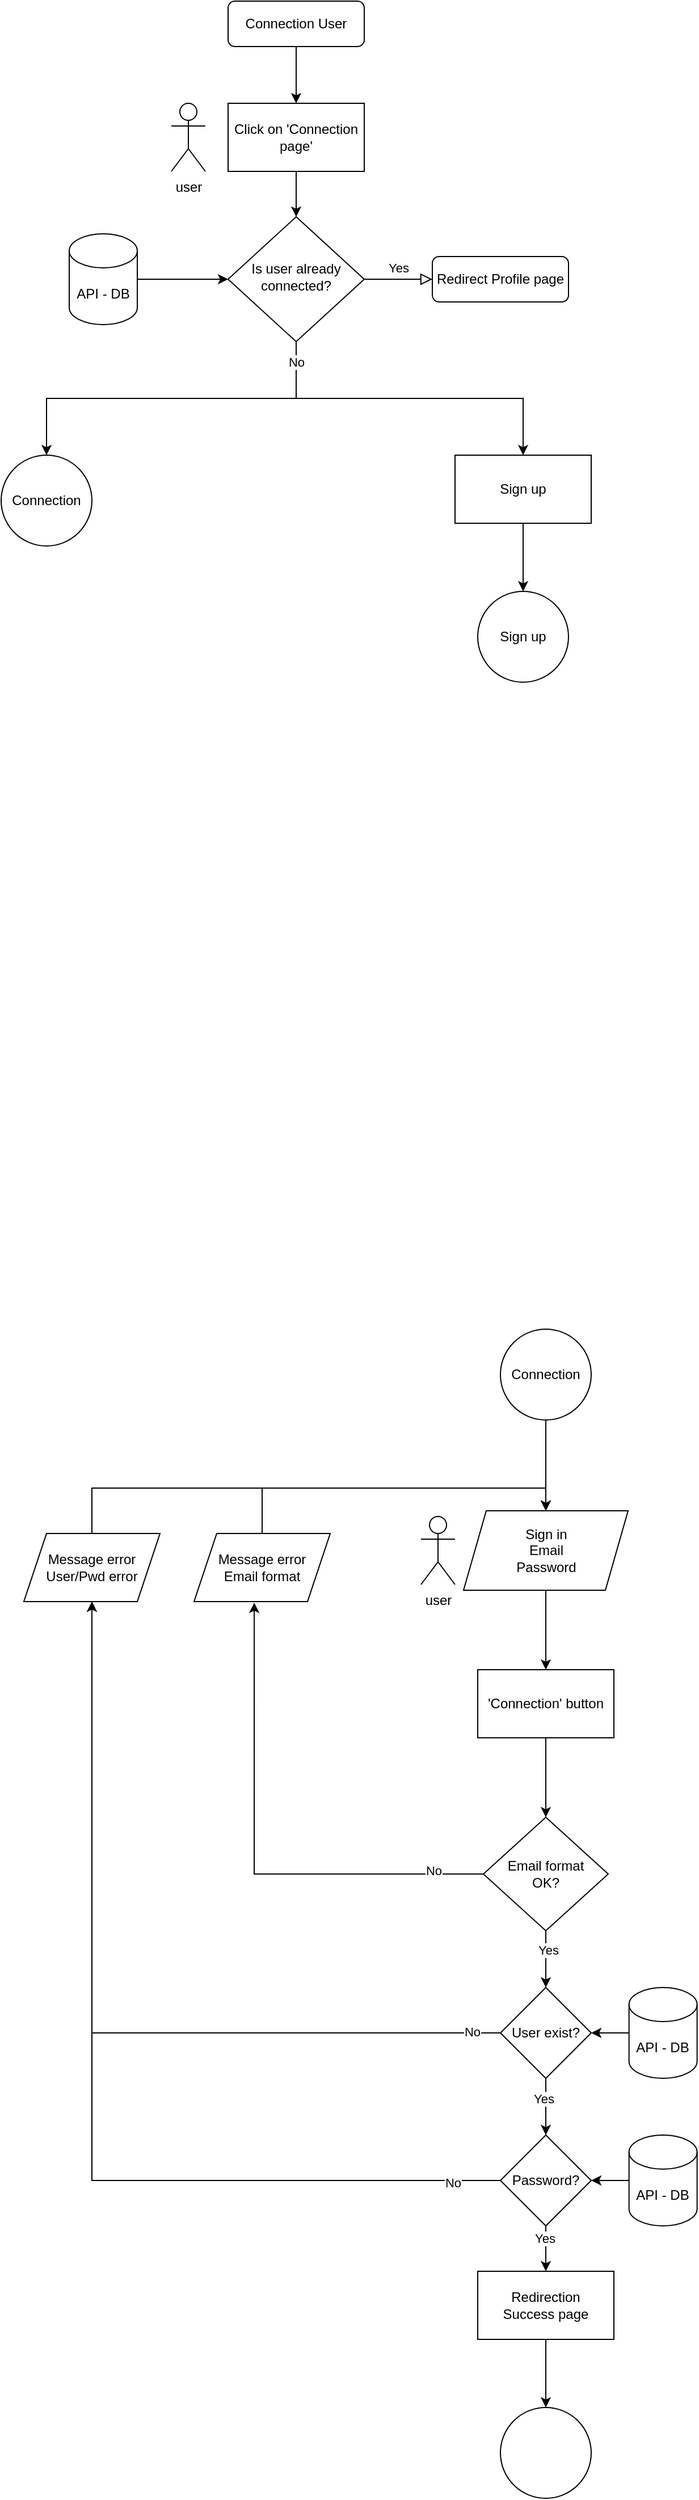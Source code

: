 <mxfile version="24.2.2" type="github">
  <diagram id="C5RBs43oDa-KdzZeNtuy" name="Page-1">
    <mxGraphModel dx="3827" dy="2763" grid="1" gridSize="10" guides="1" tooltips="1" connect="1" arrows="1" fold="1" page="1" pageScale="1" pageWidth="827" pageHeight="1169" math="0" shadow="0">
      <root>
        <mxCell id="WIyWlLk6GJQsqaUBKTNV-0" />
        <mxCell id="WIyWlLk6GJQsqaUBKTNV-1" parent="WIyWlLk6GJQsqaUBKTNV-0" />
        <mxCell id="8sVpjcaYqbPlNl3g98iL-6" style="edgeStyle=orthogonalEdgeStyle;rounded=0;orthogonalLoop=1;jettySize=auto;html=1;exitX=0.5;exitY=1;exitDx=0;exitDy=0;entryX=0.5;entryY=0;entryDx=0;entryDy=0;" parent="WIyWlLk6GJQsqaUBKTNV-1" source="WIyWlLk6GJQsqaUBKTNV-3" target="8sVpjcaYqbPlNl3g98iL-5" edge="1">
          <mxGeometry relative="1" as="geometry" />
        </mxCell>
        <mxCell id="WIyWlLk6GJQsqaUBKTNV-3" value="Connection User" style="rounded=1;whiteSpace=wrap;html=1;fontSize=12;glass=0;strokeWidth=1;shadow=0;" parent="WIyWlLk6GJQsqaUBKTNV-1" vertex="1">
          <mxGeometry x="-550" y="-1050" width="120" height="40" as="geometry" />
        </mxCell>
        <mxCell id="WIyWlLk6GJQsqaUBKTNV-5" value="Yes" style="edgeStyle=orthogonalEdgeStyle;rounded=0;html=1;jettySize=auto;orthogonalLoop=1;fontSize=11;endArrow=block;endFill=0;endSize=8;strokeWidth=1;shadow=0;labelBackgroundColor=none;" parent="WIyWlLk6GJQsqaUBKTNV-1" source="WIyWlLk6GJQsqaUBKTNV-6" target="WIyWlLk6GJQsqaUBKTNV-7" edge="1">
          <mxGeometry y="10" relative="1" as="geometry">
            <mxPoint as="offset" />
          </mxGeometry>
        </mxCell>
        <mxCell id="zfSZjir-OGNVlVGtzkli-21" style="edgeStyle=orthogonalEdgeStyle;rounded=0;orthogonalLoop=1;jettySize=auto;html=1;exitX=0.5;exitY=1;exitDx=0;exitDy=0;entryX=0.5;entryY=0;entryDx=0;entryDy=0;" edge="1" parent="WIyWlLk6GJQsqaUBKTNV-1" source="WIyWlLk6GJQsqaUBKTNV-6" target="zfSZjir-OGNVlVGtzkli-16">
          <mxGeometry relative="1" as="geometry" />
        </mxCell>
        <mxCell id="zfSZjir-OGNVlVGtzkli-26" style="edgeStyle=orthogonalEdgeStyle;rounded=0;orthogonalLoop=1;jettySize=auto;html=1;exitX=0.5;exitY=1;exitDx=0;exitDy=0;entryX=0.5;entryY=0;entryDx=0;entryDy=0;" edge="1" parent="WIyWlLk6GJQsqaUBKTNV-1" source="WIyWlLk6GJQsqaUBKTNV-6" target="zfSZjir-OGNVlVGtzkli-25">
          <mxGeometry relative="1" as="geometry" />
        </mxCell>
        <mxCell id="zfSZjir-OGNVlVGtzkli-28" value="No" style="edgeLabel;html=1;align=center;verticalAlign=middle;resizable=0;points=[];" vertex="1" connectable="0" parent="zfSZjir-OGNVlVGtzkli-26">
          <mxGeometry x="-0.88" relative="1" as="geometry">
            <mxPoint as="offset" />
          </mxGeometry>
        </mxCell>
        <mxCell id="WIyWlLk6GJQsqaUBKTNV-6" value="Is user already connected?" style="rhombus;whiteSpace=wrap;html=1;shadow=0;fontFamily=Helvetica;fontSize=12;align=center;strokeWidth=1;spacing=6;spacingTop=-4;" parent="WIyWlLk6GJQsqaUBKTNV-1" vertex="1">
          <mxGeometry x="-550" y="-860" width="120" height="110" as="geometry" />
        </mxCell>
        <mxCell id="WIyWlLk6GJQsqaUBKTNV-7" value="Redirect Profile page" style="rounded=1;whiteSpace=wrap;html=1;fontSize=12;glass=0;strokeWidth=1;shadow=0;" parent="WIyWlLk6GJQsqaUBKTNV-1" vertex="1">
          <mxGeometry x="-370" y="-825" width="120" height="40" as="geometry" />
        </mxCell>
        <mxCell id="8sVpjcaYqbPlNl3g98iL-7" style="edgeStyle=orthogonalEdgeStyle;rounded=0;orthogonalLoop=1;jettySize=auto;html=1;exitX=0.5;exitY=1;exitDx=0;exitDy=0;entryX=0.5;entryY=0;entryDx=0;entryDy=0;" parent="WIyWlLk6GJQsqaUBKTNV-1" source="8sVpjcaYqbPlNl3g98iL-5" target="WIyWlLk6GJQsqaUBKTNV-6" edge="1">
          <mxGeometry relative="1" as="geometry" />
        </mxCell>
        <mxCell id="8sVpjcaYqbPlNl3g98iL-5" value="Click on &#39;Connection page&#39;" style="rounded=0;whiteSpace=wrap;html=1;" parent="WIyWlLk6GJQsqaUBKTNV-1" vertex="1">
          <mxGeometry x="-550" y="-960" width="120" height="60" as="geometry" />
        </mxCell>
        <mxCell id="8sVpjcaYqbPlNl3g98iL-10" style="edgeStyle=orthogonalEdgeStyle;rounded=0;orthogonalLoop=1;jettySize=auto;html=1;exitX=1;exitY=0.5;exitDx=0;exitDy=0;exitPerimeter=0;entryX=0;entryY=0.5;entryDx=0;entryDy=0;" parent="WIyWlLk6GJQsqaUBKTNV-1" source="8sVpjcaYqbPlNl3g98iL-9" target="WIyWlLk6GJQsqaUBKTNV-6" edge="1">
          <mxGeometry relative="1" as="geometry" />
        </mxCell>
        <mxCell id="8sVpjcaYqbPlNl3g98iL-9" value="API - DB" style="shape=cylinder3;whiteSpace=wrap;html=1;boundedLbl=1;backgroundOutline=1;size=15;" parent="WIyWlLk6GJQsqaUBKTNV-1" vertex="1">
          <mxGeometry x="-690" y="-845" width="60" height="80" as="geometry" />
        </mxCell>
        <mxCell id="8sVpjcaYqbPlNl3g98iL-11" value="user" style="shape=umlActor;verticalLabelPosition=bottom;verticalAlign=top;html=1;outlineConnect=0;" parent="WIyWlLk6GJQsqaUBKTNV-1" vertex="1">
          <mxGeometry x="-600" y="-960" width="30" height="60" as="geometry" />
        </mxCell>
        <mxCell id="8sVpjcaYqbPlNl3g98iL-22" value="user" style="shape=umlActor;verticalLabelPosition=bottom;verticalAlign=top;html=1;outlineConnect=0;" parent="WIyWlLk6GJQsqaUBKTNV-1" vertex="1">
          <mxGeometry x="-380" y="285" width="30" height="60" as="geometry" />
        </mxCell>
        <mxCell id="8sVpjcaYqbPlNl3g98iL-41" style="edgeStyle=orthogonalEdgeStyle;rounded=0;orthogonalLoop=1;jettySize=auto;html=1;exitX=0.5;exitY=1;exitDx=0;exitDy=0;entryX=0.5;entryY=0;entryDx=0;entryDy=0;" parent="WIyWlLk6GJQsqaUBKTNV-1" source="8sVpjcaYqbPlNl3g98iL-23" target="8sVpjcaYqbPlNl3g98iL-37" edge="1">
          <mxGeometry relative="1" as="geometry" />
        </mxCell>
        <mxCell id="8sVpjcaYqbPlNl3g98iL-42" value="Yes" style="edgeLabel;html=1;align=center;verticalAlign=middle;resizable=0;points=[];" parent="8sVpjcaYqbPlNl3g98iL-41" vertex="1" connectable="0">
          <mxGeometry x="-0.327" y="2" relative="1" as="geometry">
            <mxPoint as="offset" />
          </mxGeometry>
        </mxCell>
        <mxCell id="8sVpjcaYqbPlNl3g98iL-23" value="Email format&lt;br&gt;OK?" style="rhombus;whiteSpace=wrap;html=1;" parent="WIyWlLk6GJQsqaUBKTNV-1" vertex="1">
          <mxGeometry x="-325" y="550" width="110" height="100" as="geometry" />
        </mxCell>
        <mxCell id="zfSZjir-OGNVlVGtzkli-2" style="edgeStyle=orthogonalEdgeStyle;rounded=0;orthogonalLoop=1;jettySize=auto;html=1;exitX=0.5;exitY=0;exitDx=0;exitDy=0;entryX=0.5;entryY=0;entryDx=0;entryDy=0;" edge="1" parent="WIyWlLk6GJQsqaUBKTNV-1" source="8sVpjcaYqbPlNl3g98iL-33" target="zfSZjir-OGNVlVGtzkli-0">
          <mxGeometry relative="1" as="geometry" />
        </mxCell>
        <mxCell id="8sVpjcaYqbPlNl3g98iL-33" value="Message error&lt;br&gt;Email format" style="shape=parallelogram;perimeter=parallelogramPerimeter;whiteSpace=wrap;html=1;fixedSize=1;" parent="WIyWlLk6GJQsqaUBKTNV-1" vertex="1">
          <mxGeometry x="-580" y="300" width="120" height="60" as="geometry" />
        </mxCell>
        <mxCell id="8sVpjcaYqbPlNl3g98iL-34" style="edgeStyle=orthogonalEdgeStyle;rounded=0;orthogonalLoop=1;jettySize=auto;html=1;exitX=0;exitY=0.5;exitDx=0;exitDy=0;entryX=0.442;entryY=1.017;entryDx=0;entryDy=0;entryPerimeter=0;" parent="WIyWlLk6GJQsqaUBKTNV-1" source="8sVpjcaYqbPlNl3g98iL-23" target="8sVpjcaYqbPlNl3g98iL-33" edge="1">
          <mxGeometry relative="1" as="geometry" />
        </mxCell>
        <mxCell id="8sVpjcaYqbPlNl3g98iL-36" value="No" style="edgeLabel;html=1;align=center;verticalAlign=middle;resizable=0;points=[];" parent="8sVpjcaYqbPlNl3g98iL-34" vertex="1" connectable="0">
          <mxGeometry x="-0.799" y="-3" relative="1" as="geometry">
            <mxPoint as="offset" />
          </mxGeometry>
        </mxCell>
        <mxCell id="8sVpjcaYqbPlNl3g98iL-44" style="edgeStyle=orthogonalEdgeStyle;rounded=0;orthogonalLoop=1;jettySize=auto;html=1;exitX=0;exitY=0.5;exitDx=0;exitDy=0;entryX=0.5;entryY=1;entryDx=0;entryDy=0;" parent="WIyWlLk6GJQsqaUBKTNV-1" source="8sVpjcaYqbPlNl3g98iL-37" target="8sVpjcaYqbPlNl3g98iL-45" edge="1">
          <mxGeometry relative="1" as="geometry">
            <mxPoint x="-630" y="430" as="targetPoint" />
          </mxGeometry>
        </mxCell>
        <mxCell id="8sVpjcaYqbPlNl3g98iL-47" value="No" style="edgeLabel;html=1;align=center;verticalAlign=middle;resizable=0;points=[];" parent="8sVpjcaYqbPlNl3g98iL-44" vertex="1" connectable="0">
          <mxGeometry x="-0.931" y="-2" relative="1" as="geometry">
            <mxPoint y="1" as="offset" />
          </mxGeometry>
        </mxCell>
        <mxCell id="8sVpjcaYqbPlNl3g98iL-51" style="edgeStyle=orthogonalEdgeStyle;rounded=0;orthogonalLoop=1;jettySize=auto;html=1;exitX=0.5;exitY=1;exitDx=0;exitDy=0;entryX=0.5;entryY=0;entryDx=0;entryDy=0;" parent="WIyWlLk6GJQsqaUBKTNV-1" source="8sVpjcaYqbPlNl3g98iL-37" target="8sVpjcaYqbPlNl3g98iL-48" edge="1">
          <mxGeometry relative="1" as="geometry" />
        </mxCell>
        <mxCell id="8sVpjcaYqbPlNl3g98iL-52" value="Yes" style="edgeLabel;html=1;align=center;verticalAlign=middle;resizable=0;points=[];" parent="8sVpjcaYqbPlNl3g98iL-51" vertex="1" connectable="0">
          <mxGeometry x="-0.293" y="-2" relative="1" as="geometry">
            <mxPoint as="offset" />
          </mxGeometry>
        </mxCell>
        <mxCell id="8sVpjcaYqbPlNl3g98iL-37" value="User exist?" style="rhombus;whiteSpace=wrap;html=1;" parent="WIyWlLk6GJQsqaUBKTNV-1" vertex="1">
          <mxGeometry x="-310" y="700" width="80" height="80" as="geometry" />
        </mxCell>
        <mxCell id="8sVpjcaYqbPlNl3g98iL-43" style="edgeStyle=orthogonalEdgeStyle;rounded=0;orthogonalLoop=1;jettySize=auto;html=1;exitX=0;exitY=0.5;exitDx=0;exitDy=0;exitPerimeter=0;entryX=1;entryY=0.5;entryDx=0;entryDy=0;" parent="WIyWlLk6GJQsqaUBKTNV-1" source="8sVpjcaYqbPlNl3g98iL-38" target="8sVpjcaYqbPlNl3g98iL-37" edge="1">
          <mxGeometry relative="1" as="geometry" />
        </mxCell>
        <mxCell id="8sVpjcaYqbPlNl3g98iL-38" value="API - DB" style="shape=cylinder3;whiteSpace=wrap;html=1;boundedLbl=1;backgroundOutline=1;size=15;" parent="WIyWlLk6GJQsqaUBKTNV-1" vertex="1">
          <mxGeometry x="-196.67" y="700" width="60" height="80" as="geometry" />
        </mxCell>
        <mxCell id="zfSZjir-OGNVlVGtzkli-3" style="edgeStyle=orthogonalEdgeStyle;rounded=0;orthogonalLoop=1;jettySize=auto;html=1;exitX=0.5;exitY=0;exitDx=0;exitDy=0;entryX=0.5;entryY=0;entryDx=0;entryDy=0;" edge="1" parent="WIyWlLk6GJQsqaUBKTNV-1" source="8sVpjcaYqbPlNl3g98iL-45" target="zfSZjir-OGNVlVGtzkli-0">
          <mxGeometry relative="1" as="geometry" />
        </mxCell>
        <mxCell id="8sVpjcaYqbPlNl3g98iL-45" value="Message error&lt;br&gt;&lt;div&gt;User/Pwd error&lt;br&gt;&lt;/div&gt;" style="shape=parallelogram;perimeter=parallelogramPerimeter;whiteSpace=wrap;html=1;fixedSize=1;" parent="WIyWlLk6GJQsqaUBKTNV-1" vertex="1">
          <mxGeometry x="-730" y="300" width="120" height="60" as="geometry" />
        </mxCell>
        <mxCell id="8sVpjcaYqbPlNl3g98iL-53" style="edgeStyle=orthogonalEdgeStyle;rounded=0;orthogonalLoop=1;jettySize=auto;html=1;exitX=0;exitY=0.5;exitDx=0;exitDy=0;entryX=0.5;entryY=1;entryDx=0;entryDy=0;" parent="WIyWlLk6GJQsqaUBKTNV-1" source="8sVpjcaYqbPlNl3g98iL-48" target="8sVpjcaYqbPlNl3g98iL-45" edge="1">
          <mxGeometry relative="1" as="geometry" />
        </mxCell>
        <mxCell id="8sVpjcaYqbPlNl3g98iL-54" value="No" style="edgeLabel;html=1;align=center;verticalAlign=middle;resizable=0;points=[];" parent="8sVpjcaYqbPlNl3g98iL-53" vertex="1" connectable="0">
          <mxGeometry x="-0.903" y="2" relative="1" as="geometry">
            <mxPoint as="offset" />
          </mxGeometry>
        </mxCell>
        <mxCell id="zfSZjir-OGNVlVGtzkli-9" style="edgeStyle=orthogonalEdgeStyle;rounded=0;orthogonalLoop=1;jettySize=auto;html=1;exitX=0.5;exitY=1;exitDx=0;exitDy=0;entryX=0.5;entryY=0;entryDx=0;entryDy=0;" edge="1" parent="WIyWlLk6GJQsqaUBKTNV-1" source="8sVpjcaYqbPlNl3g98iL-48" target="zfSZjir-OGNVlVGtzkli-8">
          <mxGeometry relative="1" as="geometry" />
        </mxCell>
        <mxCell id="zfSZjir-OGNVlVGtzkli-12" value="Yes" style="edgeLabel;html=1;align=center;verticalAlign=middle;resizable=0;points=[];" vertex="1" connectable="0" parent="zfSZjir-OGNVlVGtzkli-9">
          <mxGeometry x="-0.45" y="-1" relative="1" as="geometry">
            <mxPoint as="offset" />
          </mxGeometry>
        </mxCell>
        <mxCell id="8sVpjcaYqbPlNl3g98iL-48" value="Password?" style="rhombus;whiteSpace=wrap;html=1;" parent="WIyWlLk6GJQsqaUBKTNV-1" vertex="1">
          <mxGeometry x="-310" y="830" width="80" height="80" as="geometry" />
        </mxCell>
        <mxCell id="8sVpjcaYqbPlNl3g98iL-50" style="edgeStyle=orthogonalEdgeStyle;rounded=0;orthogonalLoop=1;jettySize=auto;html=1;exitX=0;exitY=0.5;exitDx=0;exitDy=0;exitPerimeter=0;entryX=1;entryY=0.5;entryDx=0;entryDy=0;" parent="WIyWlLk6GJQsqaUBKTNV-1" source="8sVpjcaYqbPlNl3g98iL-49" target="8sVpjcaYqbPlNl3g98iL-48" edge="1">
          <mxGeometry relative="1" as="geometry" />
        </mxCell>
        <mxCell id="8sVpjcaYqbPlNl3g98iL-49" value="API - DB" style="shape=cylinder3;whiteSpace=wrap;html=1;boundedLbl=1;backgroundOutline=1;size=15;" parent="WIyWlLk6GJQsqaUBKTNV-1" vertex="1">
          <mxGeometry x="-196.67" y="830" width="60" height="80" as="geometry" />
        </mxCell>
        <mxCell id="zfSZjir-OGNVlVGtzkli-18" style="edgeStyle=orthogonalEdgeStyle;rounded=0;orthogonalLoop=1;jettySize=auto;html=1;exitX=0.5;exitY=1;exitDx=0;exitDy=0;entryX=0.5;entryY=0;entryDx=0;entryDy=0;" edge="1" parent="WIyWlLk6GJQsqaUBKTNV-1" source="zfSZjir-OGNVlVGtzkli-0" target="zfSZjir-OGNVlVGtzkli-17">
          <mxGeometry relative="1" as="geometry" />
        </mxCell>
        <mxCell id="zfSZjir-OGNVlVGtzkli-0" value="Sign in&lt;br&gt;Email&lt;br&gt;Password" style="shape=parallelogram;perimeter=parallelogramPerimeter;whiteSpace=wrap;html=1;fixedSize=1;" vertex="1" parent="WIyWlLk6GJQsqaUBKTNV-1">
          <mxGeometry x="-342.5" y="280" width="145" height="70" as="geometry" />
        </mxCell>
        <mxCell id="zfSZjir-OGNVlVGtzkli-10" style="edgeStyle=orthogonalEdgeStyle;rounded=0;orthogonalLoop=1;jettySize=auto;html=1;exitX=0.5;exitY=1;exitDx=0;exitDy=0;entryX=0.5;entryY=0;entryDx=0;entryDy=0;" edge="1" parent="WIyWlLk6GJQsqaUBKTNV-1" source="zfSZjir-OGNVlVGtzkli-8" target="zfSZjir-OGNVlVGtzkli-11">
          <mxGeometry relative="1" as="geometry">
            <mxPoint x="-270" y="1070" as="targetPoint" />
          </mxGeometry>
        </mxCell>
        <mxCell id="zfSZjir-OGNVlVGtzkli-8" value="Redirection &lt;br&gt;Success page" style="rounded=0;whiteSpace=wrap;html=1;" vertex="1" parent="WIyWlLk6GJQsqaUBKTNV-1">
          <mxGeometry x="-330" y="950" width="120" height="60" as="geometry" />
        </mxCell>
        <mxCell id="zfSZjir-OGNVlVGtzkli-11" value="" style="ellipse;whiteSpace=wrap;html=1;aspect=fixed;" vertex="1" parent="WIyWlLk6GJQsqaUBKTNV-1">
          <mxGeometry x="-310" y="1070" width="80" height="80" as="geometry" />
        </mxCell>
        <mxCell id="zfSZjir-OGNVlVGtzkli-14" style="edgeStyle=orthogonalEdgeStyle;rounded=0;orthogonalLoop=1;jettySize=auto;html=1;exitX=0.5;exitY=1;exitDx=0;exitDy=0;entryX=0.5;entryY=0;entryDx=0;entryDy=0;" edge="1" parent="WIyWlLk6GJQsqaUBKTNV-1" source="zfSZjir-OGNVlVGtzkli-13" target="zfSZjir-OGNVlVGtzkli-0">
          <mxGeometry relative="1" as="geometry" />
        </mxCell>
        <mxCell id="zfSZjir-OGNVlVGtzkli-13" value="Connection" style="ellipse;whiteSpace=wrap;html=1;aspect=fixed;" vertex="1" parent="WIyWlLk6GJQsqaUBKTNV-1">
          <mxGeometry x="-310" y="120" width="80" height="80" as="geometry" />
        </mxCell>
        <mxCell id="zfSZjir-OGNVlVGtzkli-16" value="Connection" style="ellipse;whiteSpace=wrap;html=1;aspect=fixed;" vertex="1" parent="WIyWlLk6GJQsqaUBKTNV-1">
          <mxGeometry x="-750" y="-650" width="80" height="80" as="geometry" />
        </mxCell>
        <mxCell id="zfSZjir-OGNVlVGtzkli-19" style="edgeStyle=orthogonalEdgeStyle;rounded=0;orthogonalLoop=1;jettySize=auto;html=1;exitX=0.5;exitY=1;exitDx=0;exitDy=0;" edge="1" parent="WIyWlLk6GJQsqaUBKTNV-1" source="zfSZjir-OGNVlVGtzkli-17" target="8sVpjcaYqbPlNl3g98iL-23">
          <mxGeometry relative="1" as="geometry" />
        </mxCell>
        <mxCell id="zfSZjir-OGNVlVGtzkli-17" value="&#39;Connection&#39; button" style="rounded=0;whiteSpace=wrap;html=1;" vertex="1" parent="WIyWlLk6GJQsqaUBKTNV-1">
          <mxGeometry x="-330" y="420" width="120" height="60" as="geometry" />
        </mxCell>
        <mxCell id="zfSZjir-OGNVlVGtzkli-22" value="Sign up" style="ellipse;whiteSpace=wrap;html=1;aspect=fixed;" vertex="1" parent="WIyWlLk6GJQsqaUBKTNV-1">
          <mxGeometry x="-330" y="-530" width="80" height="80" as="geometry" />
        </mxCell>
        <mxCell id="zfSZjir-OGNVlVGtzkli-27" style="edgeStyle=orthogonalEdgeStyle;rounded=0;orthogonalLoop=1;jettySize=auto;html=1;exitX=0.5;exitY=1;exitDx=0;exitDy=0;entryX=0.5;entryY=0;entryDx=0;entryDy=0;" edge="1" parent="WIyWlLk6GJQsqaUBKTNV-1" source="zfSZjir-OGNVlVGtzkli-25" target="zfSZjir-OGNVlVGtzkli-22">
          <mxGeometry relative="1" as="geometry" />
        </mxCell>
        <mxCell id="zfSZjir-OGNVlVGtzkli-25" value="Sign up" style="rounded=0;whiteSpace=wrap;html=1;" vertex="1" parent="WIyWlLk6GJQsqaUBKTNV-1">
          <mxGeometry x="-350" y="-650" width="120" height="60" as="geometry" />
        </mxCell>
      </root>
    </mxGraphModel>
  </diagram>
</mxfile>
